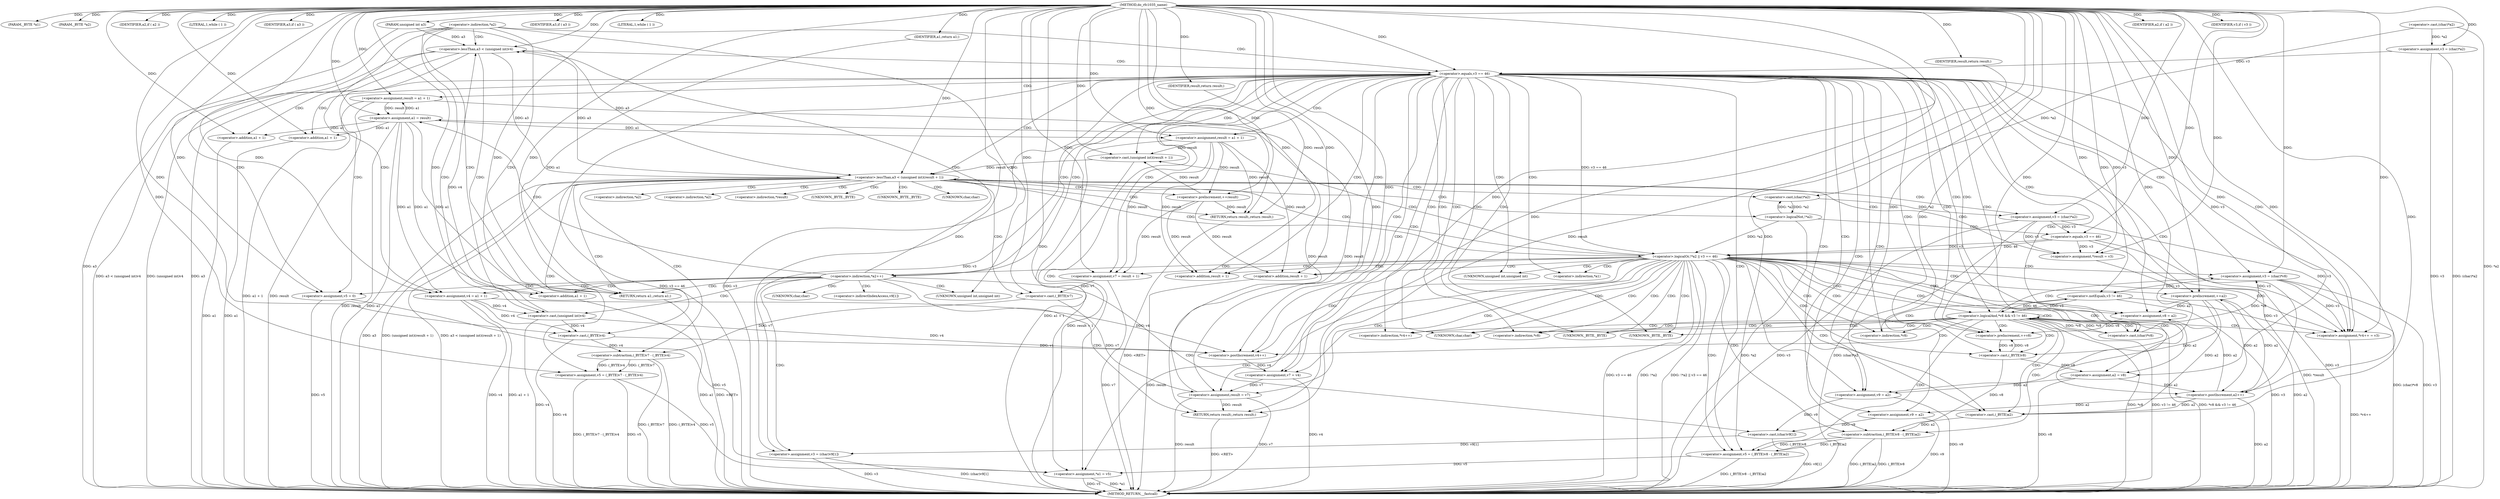 digraph do_rfc1035_name {  
"1000108" [label = "(METHOD,do_rfc1035_name)" ]
"1000302" [label = "(METHOD_RETURN,__fastcall)" ]
"1000109" [label = "(PARAM,_BYTE *a1)" ]
"1000110" [label = "(PARAM,_BYTE *a2)" ]
"1000111" [label = "(PARAM,unsigned int a3)" ]
"1000121" [label = "(IDENTIFIER,a2,if ( a2 ))" ]
"1000123" [label = "(<operator>.assignment,v3 = (char)*a2)" ]
"1000125" [label = "(<operator>.cast,(char)*a2)" ]
"1000134" [label = "(LITERAL,1,while ( 1 ))" ]
"1000136" [label = "(<operator>.assignment,v4 = a1 + 1)" ]
"1000138" [label = "(<operator>.addition,a1 + 1)" ]
"1000142" [label = "(IDENTIFIER,a3,if ( a3 ))" ]
"1000145" [label = "(<operator>.lessThan,a3 < (unsigned int)v4)" ]
"1000147" [label = "(<operator>.cast,(unsigned int)v4)" ]
"1000151" [label = "(<operator>.assignment,v5 = 0)" ]
"1000155" [label = "(<operator>.equals,v3 == 46)" ]
"1000159" [label = "(<operator>.assignment,v9 = a2)" ]
"1000162" [label = "(<operator>.assignment,result = a1 + 1)" ]
"1000164" [label = "(<operator>.addition,a1 + 1)" ]
"1000170" [label = "(IDENTIFIER,a3,if ( a3 ))" ]
"1000172" [label = "(<operator>.assignment,result = a1 + 1)" ]
"1000174" [label = "(<operator>.addition,a1 + 1)" ]
"1000178" [label = "(LITERAL,1,while ( 1 ))" ]
"1000180" [label = "(<operator>.assignment,v7 = result + 1)" ]
"1000182" [label = "(<operator>.addition,result + 1)" ]
"1000185" [label = "(<operator>.preIncrement,++a2)" ]
"1000188" [label = "(<operator>.lessThan,a3 < (unsigned int)(result + 1))" ]
"1000190" [label = "(<operator>.cast,(unsigned int)(result + 1))" ]
"1000192" [label = "(<operator>.addition,result + 1)" ]
"1000195" [label = "(RETURN,return result;,return result;)" ]
"1000196" [label = "(IDENTIFIER,result,return result;)" ]
"1000197" [label = "(<operator>.assignment,*result = v3)" ]
"1000201" [label = "(<operator>.assignment,v5 = (_BYTE)v7 - (_BYTE)v4)" ]
"1000203" [label = "(<operator>.subtraction,(_BYTE)v7 - (_BYTE)v4)" ]
"1000204" [label = "(<operator>.cast,(_BYTE)v7)" ]
"1000207" [label = "(<operator>.cast,(_BYTE)v4)" ]
"1000210" [label = "(<operator>.assignment,v3 = (char)*a2)" ]
"1000212" [label = "(<operator>.cast,(char)*a2)" ]
"1000216" [label = "(<operator>.preIncrement,++result)" ]
"1000219" [label = "(<operator>.logicalOr,!*a2 || v3 == 46)" ]
"1000220" [label = "(<operator>.logicalNot,!*a2)" ]
"1000223" [label = "(<operator>.equals,v3 == 46)" ]
"1000227" [label = "(<operator>.assignment,v8 = a2)" ]
"1000232" [label = "(<operator>.preIncrement,++v8)" ]
"1000234" [label = "(<operator>.assignment,*v4++ = v3)" ]
"1000236" [label = "(<operator>.postIncrement,v4++)" ]
"1000239" [label = "(<operator>.assignment,v3 = (char)*v8)" ]
"1000241" [label = "(<operator>.cast,(char)*v8)" ]
"1000245" [label = "(<operator>.assignment,v5 = (_BYTE)v8 - (_BYTE)a2)" ]
"1000247" [label = "(<operator>.subtraction,(_BYTE)v8 - (_BYTE)a2)" ]
"1000248" [label = "(<operator>.cast,(_BYTE)v8)" ]
"1000251" [label = "(<operator>.cast,(_BYTE)a2)" ]
"1000254" [label = "(<operator>.logicalAnd,*v8 && v3 != 46)" ]
"1000257" [label = "(<operator>.notEquals,v3 != 46)" ]
"1000260" [label = "(<operator>.assignment,a2 = v8)" ]
"1000263" [label = "(<operator>.assignment,v7 = v4)" ]
"1000267" [label = "(<operator>.assignment,v9 = a2)" ]
"1000270" [label = "(<operator>.assignment,result = v7)" ]
"1000273" [label = "(<operator>.assignment,*a1 = v5)" ]
"1000279" [label = "(<operator>.postIncrement,a2++)" ]
"1000283" [label = "(IDENTIFIER,a2,if ( a2 ))" ]
"1000285" [label = "(<operator>.assignment,v3 = (char)v9[1])" ]
"1000287" [label = "(<operator>.cast,(char)v9[1])" ]
"1000292" [label = "(<operator>.assignment,a1 = result)" ]
"1000296" [label = "(IDENTIFIER,v3,if ( v3 ))" ]
"1000298" [label = "(RETURN,return result;,return result;)" ]
"1000299" [label = "(IDENTIFIER,result,return result;)" ]
"1000300" [label = "(RETURN,return a1;,return a1;)" ]
"1000301" [label = "(IDENTIFIER,a1,return a1;)" ]
"1000130" [label = "(<operator>.indirection,*a2)" ]
"1000148" [label = "(UNKNOWN,unsigned int,unsigned int)" ]
"1000191" [label = "(UNKNOWN,unsigned int,unsigned int)" ]
"1000198" [label = "(<operator>.indirection,*result)" ]
"1000205" [label = "(UNKNOWN,_BYTE,_BYTE)" ]
"1000208" [label = "(UNKNOWN,_BYTE,_BYTE)" ]
"1000213" [label = "(UNKNOWN,char,char)" ]
"1000214" [label = "(<operator>.indirection,*a2)" ]
"1000221" [label = "(<operator>.indirection,*a2)" ]
"1000235" [label = "(<operator>.indirection,*v4++)" ]
"1000242" [label = "(UNKNOWN,char,char)" ]
"1000243" [label = "(<operator>.indirection,*v8)" ]
"1000249" [label = "(UNKNOWN,_BYTE,_BYTE)" ]
"1000252" [label = "(UNKNOWN,_BYTE,_BYTE)" ]
"1000255" [label = "(<operator>.indirection,*v8)" ]
"1000274" [label = "(<operator>.indirection,*a1)" ]
"1000278" [label = "(<operator>.indirection,*a2++)" ]
"1000288" [label = "(UNKNOWN,char,char)" ]
"1000289" [label = "(<operator>.indirectIndexAccess,v9[1])" ]
  "1000195" -> "1000302"  [ label = "DDG: <RET>"] 
  "1000298" -> "1000302"  [ label = "DDG: <RET>"] 
  "1000210" -> "1000302"  [ label = "DDG: v3"] 
  "1000145" -> "1000302"  [ label = "DDG: a3 < (unsigned int)v4"] 
  "1000247" -> "1000302"  [ label = "DDG: (_BYTE)a2"] 
  "1000210" -> "1000302"  [ label = "DDG: (char)*a2"] 
  "1000287" -> "1000302"  [ label = "DDG: v9[1]"] 
  "1000180" -> "1000302"  [ label = "DDG: v7"] 
  "1000292" -> "1000302"  [ label = "DDG: result"] 
  "1000162" -> "1000302"  [ label = "DDG: a1 + 1"] 
  "1000201" -> "1000302"  [ label = "DDG: (_BYTE)v7 - (_BYTE)v4"] 
  "1000138" -> "1000302"  [ label = "DDG: a1"] 
  "1000125" -> "1000302"  [ label = "DDG: *a2"] 
  "1000162" -> "1000302"  [ label = "DDG: result"] 
  "1000219" -> "1000302"  [ label = "DDG: v3 == 46"] 
  "1000188" -> "1000302"  [ label = "DDG: a3"] 
  "1000172" -> "1000302"  [ label = "DDG: a1 + 1"] 
  "1000123" -> "1000302"  [ label = "DDG: v3"] 
  "1000263" -> "1000302"  [ label = "DDG: v4"] 
  "1000257" -> "1000302"  [ label = "DDG: v3"] 
  "1000220" -> "1000302"  [ label = "DDG: *a2"] 
  "1000151" -> "1000302"  [ label = "DDG: v5"] 
  "1000219" -> "1000302"  [ label = "DDG: !*a2"] 
  "1000270" -> "1000302"  [ label = "DDG: v7"] 
  "1000273" -> "1000302"  [ label = "DDG: *a1"] 
  "1000136" -> "1000302"  [ label = "DDG: v4"] 
  "1000239" -> "1000302"  [ label = "DDG: (char)*v8"] 
  "1000267" -> "1000302"  [ label = "DDG: v9"] 
  "1000223" -> "1000302"  [ label = "DDG: v3"] 
  "1000147" -> "1000302"  [ label = "DDG: v4"] 
  "1000145" -> "1000302"  [ label = "DDG: (unsigned int)v4"] 
  "1000203" -> "1000302"  [ label = "DDG: (_BYTE)v7"] 
  "1000155" -> "1000302"  [ label = "DDG: v3 == 46"] 
  "1000245" -> "1000302"  [ label = "DDG: (_BYTE)v8 - (_BYTE)a2"] 
  "1000188" -> "1000302"  [ label = "DDG: (unsigned int)(result + 1)"] 
  "1000270" -> "1000302"  [ label = "DDG: result"] 
  "1000136" -> "1000302"  [ label = "DDG: a1 + 1"] 
  "1000292" -> "1000302"  [ label = "DDG: a1"] 
  "1000254" -> "1000302"  [ label = "DDG: *v8"] 
  "1000203" -> "1000302"  [ label = "DDG: (_BYTE)v4"] 
  "1000192" -> "1000302"  [ label = "DDG: result"] 
  "1000247" -> "1000302"  [ label = "DDG: (_BYTE)v8"] 
  "1000285" -> "1000302"  [ label = "DDG: v3"] 
  "1000285" -> "1000302"  [ label = "DDG: (char)v9[1]"] 
  "1000197" -> "1000302"  [ label = "DDG: *result"] 
  "1000254" -> "1000302"  [ label = "DDG: v3 != 46"] 
  "1000207" -> "1000302"  [ label = "DDG: v4"] 
  "1000188" -> "1000302"  [ label = "DDG: a3 < (unsigned int)(result + 1)"] 
  "1000123" -> "1000302"  [ label = "DDG: (char)*a2"] 
  "1000190" -> "1000302"  [ label = "DDG: result + 1"] 
  "1000279" -> "1000302"  [ label = "DDG: a2"] 
  "1000155" -> "1000302"  [ label = "DDG: v3"] 
  "1000159" -> "1000302"  [ label = "DDG: v9"] 
  "1000254" -> "1000302"  [ label = "DDG: *v8 && v3 != 46"] 
  "1000111" -> "1000302"  [ label = "DDG: a3"] 
  "1000273" -> "1000302"  [ label = "DDG: v5"] 
  "1000201" -> "1000302"  [ label = "DDG: v5"] 
  "1000174" -> "1000302"  [ label = "DDG: a1"] 
  "1000260" -> "1000302"  [ label = "DDG: v8"] 
  "1000145" -> "1000302"  [ label = "DDG: a3"] 
  "1000239" -> "1000302"  [ label = "DDG: v3"] 
  "1000164" -> "1000302"  [ label = "DDG: a1"] 
  "1000219" -> "1000302"  [ label = "DDG: !*a2 || v3 == 46"] 
  "1000185" -> "1000302"  [ label = "DDG: a2"] 
  "1000234" -> "1000302"  [ label = "DDG: *v4++"] 
  "1000300" -> "1000302"  [ label = "DDG: <RET>"] 
  "1000108" -> "1000109"  [ label = "DDG: "] 
  "1000108" -> "1000110"  [ label = "DDG: "] 
  "1000108" -> "1000111"  [ label = "DDG: "] 
  "1000108" -> "1000121"  [ label = "DDG: "] 
  "1000125" -> "1000123"  [ label = "DDG: *a2"] 
  "1000108" -> "1000123"  [ label = "DDG: "] 
  "1000108" -> "1000134"  [ label = "DDG: "] 
  "1000292" -> "1000136"  [ label = "DDG: a1"] 
  "1000108" -> "1000136"  [ label = "DDG: "] 
  "1000292" -> "1000138"  [ label = "DDG: a1"] 
  "1000108" -> "1000138"  [ label = "DDG: "] 
  "1000108" -> "1000142"  [ label = "DDG: "] 
  "1000188" -> "1000145"  [ label = "DDG: a3"] 
  "1000111" -> "1000145"  [ label = "DDG: a3"] 
  "1000108" -> "1000145"  [ label = "DDG: "] 
  "1000147" -> "1000145"  [ label = "DDG: v4"] 
  "1000136" -> "1000147"  [ label = "DDG: v4"] 
  "1000108" -> "1000147"  [ label = "DDG: "] 
  "1000108" -> "1000151"  [ label = "DDG: "] 
  "1000123" -> "1000155"  [ label = "DDG: v3"] 
  "1000285" -> "1000155"  [ label = "DDG: v3"] 
  "1000108" -> "1000155"  [ label = "DDG: "] 
  "1000279" -> "1000159"  [ label = "DDG: a2"] 
  "1000108" -> "1000159"  [ label = "DDG: "] 
  "1000108" -> "1000162"  [ label = "DDG: "] 
  "1000292" -> "1000162"  [ label = "DDG: a1"] 
  "1000108" -> "1000164"  [ label = "DDG: "] 
  "1000292" -> "1000164"  [ label = "DDG: a1"] 
  "1000108" -> "1000170"  [ label = "DDG: "] 
  "1000108" -> "1000172"  [ label = "DDG: "] 
  "1000292" -> "1000172"  [ label = "DDG: a1"] 
  "1000108" -> "1000174"  [ label = "DDG: "] 
  "1000292" -> "1000174"  [ label = "DDG: a1"] 
  "1000108" -> "1000178"  [ label = "DDG: "] 
  "1000216" -> "1000180"  [ label = "DDG: result"] 
  "1000172" -> "1000180"  [ label = "DDG: result"] 
  "1000108" -> "1000180"  [ label = "DDG: "] 
  "1000216" -> "1000182"  [ label = "DDG: result"] 
  "1000172" -> "1000182"  [ label = "DDG: result"] 
  "1000108" -> "1000182"  [ label = "DDG: "] 
  "1000279" -> "1000185"  [ label = "DDG: a2"] 
  "1000108" -> "1000185"  [ label = "DDG: "] 
  "1000145" -> "1000188"  [ label = "DDG: a3"] 
  "1000111" -> "1000188"  [ label = "DDG: a3"] 
  "1000108" -> "1000188"  [ label = "DDG: "] 
  "1000190" -> "1000188"  [ label = "DDG: result + 1"] 
  "1000108" -> "1000190"  [ label = "DDG: "] 
  "1000216" -> "1000190"  [ label = "DDG: result"] 
  "1000172" -> "1000190"  [ label = "DDG: result"] 
  "1000108" -> "1000192"  [ label = "DDG: "] 
  "1000216" -> "1000192"  [ label = "DDG: result"] 
  "1000172" -> "1000192"  [ label = "DDG: result"] 
  "1000196" -> "1000195"  [ label = "DDG: result"] 
  "1000108" -> "1000195"  [ label = "DDG: "] 
  "1000216" -> "1000195"  [ label = "DDG: result"] 
  "1000172" -> "1000195"  [ label = "DDG: result"] 
  "1000108" -> "1000196"  [ label = "DDG: "] 
  "1000210" -> "1000197"  [ label = "DDG: v3"] 
  "1000223" -> "1000197"  [ label = "DDG: v3"] 
  "1000155" -> "1000197"  [ label = "DDG: v3"] 
  "1000108" -> "1000197"  [ label = "DDG: "] 
  "1000203" -> "1000201"  [ label = "DDG: (_BYTE)v7"] 
  "1000203" -> "1000201"  [ label = "DDG: (_BYTE)v4"] 
  "1000108" -> "1000201"  [ label = "DDG: "] 
  "1000204" -> "1000203"  [ label = "DDG: v7"] 
  "1000180" -> "1000204"  [ label = "DDG: v7"] 
  "1000108" -> "1000204"  [ label = "DDG: "] 
  "1000207" -> "1000203"  [ label = "DDG: v4"] 
  "1000136" -> "1000207"  [ label = "DDG: v4"] 
  "1000147" -> "1000207"  [ label = "DDG: v4"] 
  "1000108" -> "1000207"  [ label = "DDG: "] 
  "1000212" -> "1000210"  [ label = "DDG: *a2"] 
  "1000108" -> "1000210"  [ label = "DDG: "] 
  "1000125" -> "1000212"  [ label = "DDG: *a2"] 
  "1000220" -> "1000212"  [ label = "DDG: *a2"] 
  "1000108" -> "1000216"  [ label = "DDG: "] 
  "1000172" -> "1000216"  [ label = "DDG: result"] 
  "1000220" -> "1000219"  [ label = "DDG: *a2"] 
  "1000212" -> "1000220"  [ label = "DDG: *a2"] 
  "1000223" -> "1000219"  [ label = "DDG: v3"] 
  "1000223" -> "1000219"  [ label = "DDG: 46"] 
  "1000155" -> "1000219"  [ label = "DDG: v3 == 46"] 
  "1000210" -> "1000223"  [ label = "DDG: v3"] 
  "1000108" -> "1000223"  [ label = "DDG: "] 
  "1000279" -> "1000227"  [ label = "DDG: a2"] 
  "1000185" -> "1000227"  [ label = "DDG: a2"] 
  "1000108" -> "1000227"  [ label = "DDG: "] 
  "1000248" -> "1000232"  [ label = "DDG: v8"] 
  "1000227" -> "1000232"  [ label = "DDG: v8"] 
  "1000108" -> "1000232"  [ label = "DDG: "] 
  "1000257" -> "1000234"  [ label = "DDG: v3"] 
  "1000210" -> "1000234"  [ label = "DDG: v3"] 
  "1000223" -> "1000234"  [ label = "DDG: v3"] 
  "1000155" -> "1000234"  [ label = "DDG: v3"] 
  "1000239" -> "1000234"  [ label = "DDG: v3"] 
  "1000108" -> "1000234"  [ label = "DDG: "] 
  "1000136" -> "1000236"  [ label = "DDG: v4"] 
  "1000147" -> "1000236"  [ label = "DDG: v4"] 
  "1000207" -> "1000236"  [ label = "DDG: v4"] 
  "1000108" -> "1000236"  [ label = "DDG: "] 
  "1000241" -> "1000239"  [ label = "DDG: *v8"] 
  "1000108" -> "1000239"  [ label = "DDG: "] 
  "1000254" -> "1000241"  [ label = "DDG: *v8"] 
  "1000247" -> "1000245"  [ label = "DDG: (_BYTE)v8"] 
  "1000247" -> "1000245"  [ label = "DDG: (_BYTE)a2"] 
  "1000108" -> "1000245"  [ label = "DDG: "] 
  "1000248" -> "1000247"  [ label = "DDG: v8"] 
  "1000232" -> "1000248"  [ label = "DDG: v8"] 
  "1000108" -> "1000248"  [ label = "DDG: "] 
  "1000251" -> "1000247"  [ label = "DDG: a2"] 
  "1000108" -> "1000251"  [ label = "DDG: "] 
  "1000279" -> "1000251"  [ label = "DDG: a2"] 
  "1000185" -> "1000251"  [ label = "DDG: a2"] 
  "1000241" -> "1000254"  [ label = "DDG: *v8"] 
  "1000257" -> "1000254"  [ label = "DDG: v3"] 
  "1000257" -> "1000254"  [ label = "DDG: 46"] 
  "1000239" -> "1000257"  [ label = "DDG: v3"] 
  "1000108" -> "1000257"  [ label = "DDG: "] 
  "1000248" -> "1000260"  [ label = "DDG: v8"] 
  "1000108" -> "1000260"  [ label = "DDG: "] 
  "1000236" -> "1000263"  [ label = "DDG: v4"] 
  "1000108" -> "1000263"  [ label = "DDG: "] 
  "1000260" -> "1000267"  [ label = "DDG: a2"] 
  "1000185" -> "1000267"  [ label = "DDG: a2"] 
  "1000108" -> "1000267"  [ label = "DDG: "] 
  "1000204" -> "1000270"  [ label = "DDG: v7"] 
  "1000263" -> "1000270"  [ label = "DDG: v7"] 
  "1000108" -> "1000270"  [ label = "DDG: "] 
  "1000245" -> "1000273"  [ label = "DDG: v5"] 
  "1000151" -> "1000273"  [ label = "DDG: v5"] 
  "1000201" -> "1000273"  [ label = "DDG: v5"] 
  "1000108" -> "1000273"  [ label = "DDG: "] 
  "1000108" -> "1000279"  [ label = "DDG: "] 
  "1000260" -> "1000279"  [ label = "DDG: a2"] 
  "1000185" -> "1000279"  [ label = "DDG: a2"] 
  "1000108" -> "1000283"  [ label = "DDG: "] 
  "1000287" -> "1000285"  [ label = "DDG: v9[1]"] 
  "1000108" -> "1000285"  [ label = "DDG: "] 
  "1000267" -> "1000287"  [ label = "DDG: v9"] 
  "1000159" -> "1000287"  [ label = "DDG: v9"] 
  "1000162" -> "1000292"  [ label = "DDG: result"] 
  "1000270" -> "1000292"  [ label = "DDG: result"] 
  "1000108" -> "1000292"  [ label = "DDG: "] 
  "1000108" -> "1000296"  [ label = "DDG: "] 
  "1000299" -> "1000298"  [ label = "DDG: result"] 
  "1000162" -> "1000298"  [ label = "DDG: result"] 
  "1000270" -> "1000298"  [ label = "DDG: result"] 
  "1000108" -> "1000298"  [ label = "DDG: "] 
  "1000108" -> "1000299"  [ label = "DDG: "] 
  "1000301" -> "1000300"  [ label = "DDG: a1"] 
  "1000292" -> "1000300"  [ label = "DDG: a1"] 
  "1000108" -> "1000300"  [ label = "DDG: "] 
  "1000108" -> "1000301"  [ label = "DDG: "] 
  "1000130" -> "1000300"  [ label = "CDG: "] 
  "1000130" -> "1000138"  [ label = "CDG: "] 
  "1000130" -> "1000136"  [ label = "CDG: "] 
  "1000130" -> "1000155"  [ label = "CDG: "] 
  "1000130" -> "1000151"  [ label = "CDG: "] 
  "1000130" -> "1000148"  [ label = "CDG: "] 
  "1000130" -> "1000147"  [ label = "CDG: "] 
  "1000130" -> "1000145"  [ label = "CDG: "] 
  "1000145" -> "1000300"  [ label = "CDG: "] 
  "1000145" -> "1000155"  [ label = "CDG: "] 
  "1000145" -> "1000151"  [ label = "CDG: "] 
  "1000155" -> "1000164"  [ label = "CDG: "] 
  "1000155" -> "1000162"  [ label = "CDG: "] 
  "1000155" -> "1000279"  [ label = "CDG: "] 
  "1000155" -> "1000278"  [ label = "CDG: "] 
  "1000155" -> "1000274"  [ label = "CDG: "] 
  "1000155" -> "1000273"  [ label = "CDG: "] 
  "1000155" -> "1000159"  [ label = "CDG: "] 
  "1000155" -> "1000174"  [ label = "CDG: "] 
  "1000155" -> "1000172"  [ label = "CDG: "] 
  "1000155" -> "1000239"  [ label = "CDG: "] 
  "1000155" -> "1000236"  [ label = "CDG: "] 
  "1000155" -> "1000235"  [ label = "CDG: "] 
  "1000155" -> "1000234"  [ label = "CDG: "] 
  "1000155" -> "1000232"  [ label = "CDG: "] 
  "1000155" -> "1000227"  [ label = "CDG: "] 
  "1000155" -> "1000255"  [ label = "CDG: "] 
  "1000155" -> "1000254"  [ label = "CDG: "] 
  "1000155" -> "1000252"  [ label = "CDG: "] 
  "1000155" -> "1000251"  [ label = "CDG: "] 
  "1000155" -> "1000249"  [ label = "CDG: "] 
  "1000155" -> "1000248"  [ label = "CDG: "] 
  "1000155" -> "1000247"  [ label = "CDG: "] 
  "1000155" -> "1000245"  [ label = "CDG: "] 
  "1000155" -> "1000243"  [ label = "CDG: "] 
  "1000155" -> "1000242"  [ label = "CDG: "] 
  "1000155" -> "1000241"  [ label = "CDG: "] 
  "1000155" -> "1000270"  [ label = "CDG: "] 
  "1000155" -> "1000267"  [ label = "CDG: "] 
  "1000155" -> "1000263"  [ label = "CDG: "] 
  "1000155" -> "1000260"  [ label = "CDG: "] 
  "1000155" -> "1000192"  [ label = "CDG: "] 
  "1000155" -> "1000191"  [ label = "CDG: "] 
  "1000155" -> "1000190"  [ label = "CDG: "] 
  "1000155" -> "1000188"  [ label = "CDG: "] 
  "1000155" -> "1000185"  [ label = "CDG: "] 
  "1000155" -> "1000182"  [ label = "CDG: "] 
  "1000155" -> "1000180"  [ label = "CDG: "] 
  "1000188" -> "1000208"  [ label = "CDG: "] 
  "1000188" -> "1000207"  [ label = "CDG: "] 
  "1000188" -> "1000205"  [ label = "CDG: "] 
  "1000188" -> "1000204"  [ label = "CDG: "] 
  "1000188" -> "1000203"  [ label = "CDG: "] 
  "1000188" -> "1000201"  [ label = "CDG: "] 
  "1000188" -> "1000198"  [ label = "CDG: "] 
  "1000188" -> "1000197"  [ label = "CDG: "] 
  "1000188" -> "1000195"  [ label = "CDG: "] 
  "1000188" -> "1000221"  [ label = "CDG: "] 
  "1000188" -> "1000220"  [ label = "CDG: "] 
  "1000188" -> "1000219"  [ label = "CDG: "] 
  "1000188" -> "1000216"  [ label = "CDG: "] 
  "1000188" -> "1000214"  [ label = "CDG: "] 
  "1000188" -> "1000213"  [ label = "CDG: "] 
  "1000188" -> "1000212"  [ label = "CDG: "] 
  "1000188" -> "1000210"  [ label = "CDG: "] 
  "1000219" -> "1000270"  [ label = "CDG: "] 
  "1000219" -> "1000267"  [ label = "CDG: "] 
  "1000219" -> "1000279"  [ label = "CDG: "] 
  "1000219" -> "1000278"  [ label = "CDG: "] 
  "1000219" -> "1000274"  [ label = "CDG: "] 
  "1000219" -> "1000273"  [ label = "CDG: "] 
  "1000219" -> "1000192"  [ label = "CDG: "] 
  "1000219" -> "1000191"  [ label = "CDG: "] 
  "1000219" -> "1000190"  [ label = "CDG: "] 
  "1000219" -> "1000188"  [ label = "CDG: "] 
  "1000219" -> "1000185"  [ label = "CDG: "] 
  "1000219" -> "1000182"  [ label = "CDG: "] 
  "1000219" -> "1000180"  [ label = "CDG: "] 
  "1000219" -> "1000239"  [ label = "CDG: "] 
  "1000219" -> "1000236"  [ label = "CDG: "] 
  "1000219" -> "1000235"  [ label = "CDG: "] 
  "1000219" -> "1000234"  [ label = "CDG: "] 
  "1000219" -> "1000232"  [ label = "CDG: "] 
  "1000219" -> "1000227"  [ label = "CDG: "] 
  "1000219" -> "1000255"  [ label = "CDG: "] 
  "1000219" -> "1000254"  [ label = "CDG: "] 
  "1000219" -> "1000252"  [ label = "CDG: "] 
  "1000219" -> "1000251"  [ label = "CDG: "] 
  "1000219" -> "1000249"  [ label = "CDG: "] 
  "1000219" -> "1000248"  [ label = "CDG: "] 
  "1000219" -> "1000247"  [ label = "CDG: "] 
  "1000219" -> "1000245"  [ label = "CDG: "] 
  "1000219" -> "1000243"  [ label = "CDG: "] 
  "1000219" -> "1000242"  [ label = "CDG: "] 
  "1000219" -> "1000241"  [ label = "CDG: "] 
  "1000219" -> "1000263"  [ label = "CDG: "] 
  "1000219" -> "1000260"  [ label = "CDG: "] 
  "1000220" -> "1000223"  [ label = "CDG: "] 
  "1000254" -> "1000239"  [ label = "CDG: "] 
  "1000254" -> "1000236"  [ label = "CDG: "] 
  "1000254" -> "1000235"  [ label = "CDG: "] 
  "1000254" -> "1000234"  [ label = "CDG: "] 
  "1000254" -> "1000232"  [ label = "CDG: "] 
  "1000254" -> "1000255"  [ label = "CDG: "] 
  "1000254" -> "1000254"  [ label = "CDG: "] 
  "1000254" -> "1000252"  [ label = "CDG: "] 
  "1000254" -> "1000251"  [ label = "CDG: "] 
  "1000254" -> "1000249"  [ label = "CDG: "] 
  "1000254" -> "1000248"  [ label = "CDG: "] 
  "1000254" -> "1000247"  [ label = "CDG: "] 
  "1000254" -> "1000245"  [ label = "CDG: "] 
  "1000254" -> "1000243"  [ label = "CDG: "] 
  "1000254" -> "1000242"  [ label = "CDG: "] 
  "1000254" -> "1000241"  [ label = "CDG: "] 
  "1000255" -> "1000257"  [ label = "CDG: "] 
  "1000278" -> "1000298"  [ label = "CDG: "] 
  "1000278" -> "1000288"  [ label = "CDG: "] 
  "1000278" -> "1000287"  [ label = "CDG: "] 
  "1000278" -> "1000285"  [ label = "CDG: "] 
  "1000278" -> "1000292"  [ label = "CDG: "] 
  "1000278" -> "1000289"  [ label = "CDG: "] 
  "1000278" -> "1000300"  [ label = "CDG: "] 
  "1000278" -> "1000138"  [ label = "CDG: "] 
  "1000278" -> "1000136"  [ label = "CDG: "] 
  "1000278" -> "1000155"  [ label = "CDG: "] 
  "1000278" -> "1000151"  [ label = "CDG: "] 
  "1000278" -> "1000148"  [ label = "CDG: "] 
  "1000278" -> "1000147"  [ label = "CDG: "] 
  "1000278" -> "1000145"  [ label = "CDG: "] 
}
